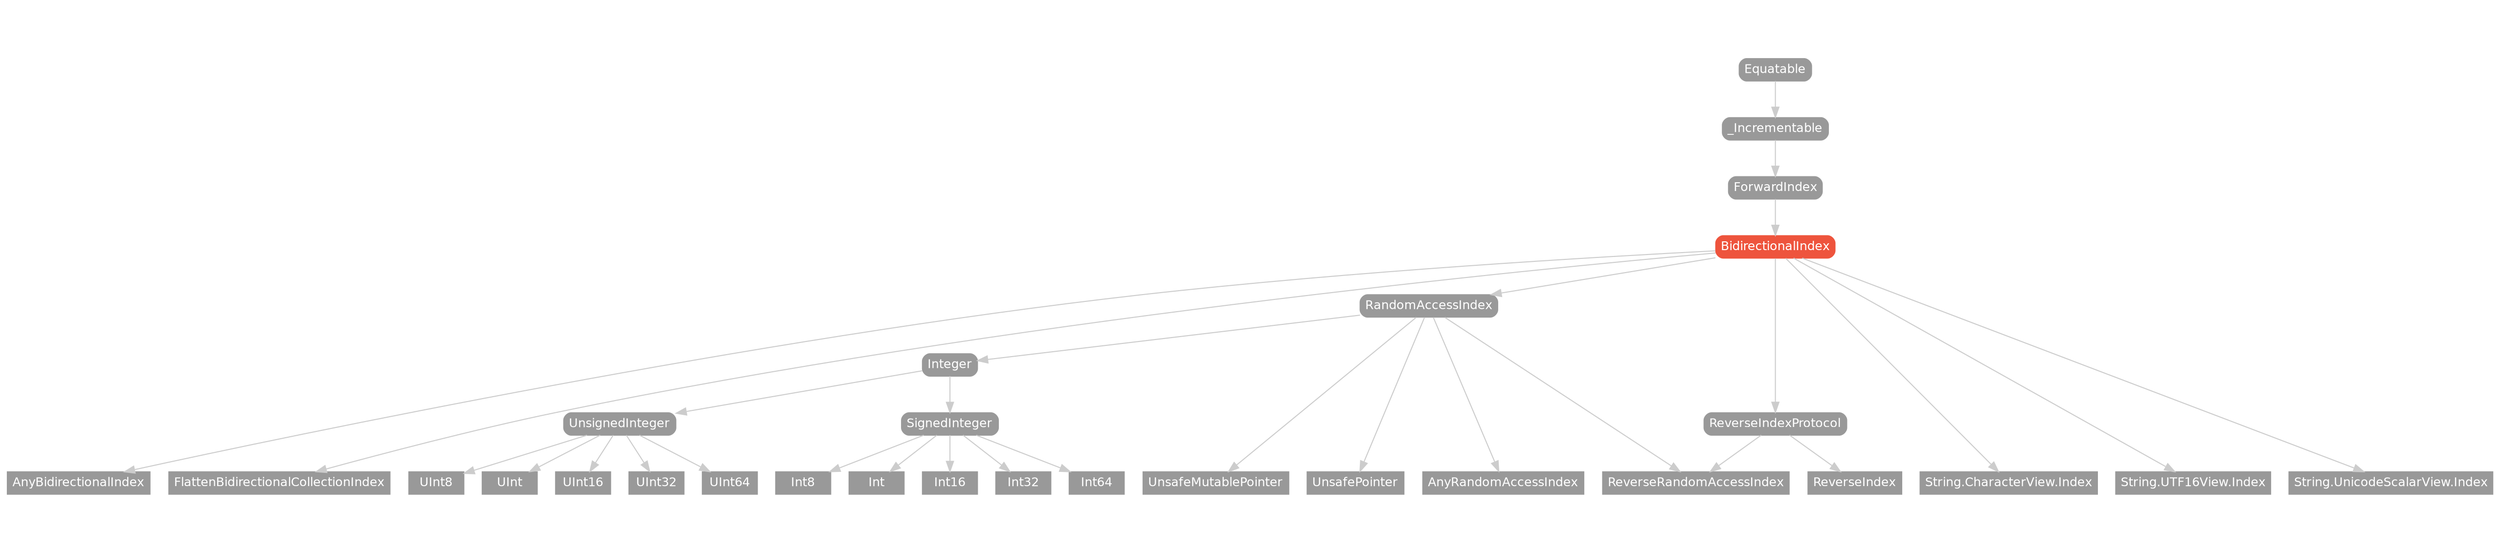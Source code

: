 strict digraph "BidirectionalIndex - Type Hierarchy - SwiftDoc.org" {
    pad="0.1,0.8"
    node [shape=box, style="filled,rounded", color="#999999", fillcolor="#999999", fontcolor=white, fontname=Helvetica, fontnames="Helvetica,sansserif", fontsize=12, margin="0.07,0.05", height="0.3"]
    edge [color="#cccccc"]
    "AnyBidirectionalIndex" [URL="/type/AnyBidirectionalIndex/hierarchy/", style=filled]
    "AnyRandomAccessIndex" [URL="/type/AnyRandomAccessIndex/hierarchy/", style=filled]
    "BidirectionalIndex" [URL="/protocol/BidirectionalIndex/", style="filled,rounded", fillcolor="#ee543d", color="#ee543d"]
    "Equatable" [URL="/protocol/Equatable/hierarchy/"]
    "FlattenBidirectionalCollectionIndex" [URL="/type/FlattenBidirectionalCollectionIndex/hierarchy/", style=filled]
    "ForwardIndex" [URL="/protocol/ForwardIndex/hierarchy/"]
    "Int" [URL="/type/Int/hierarchy/", style=filled]
    "Int16" [URL="/type/Int16/hierarchy/", style=filled]
    "Int32" [URL="/type/Int32/hierarchy/", style=filled]
    "Int64" [URL="/type/Int64/hierarchy/", style=filled]
    "Int8" [URL="/type/Int8/hierarchy/", style=filled]
    "Integer" [URL="/protocol/Integer/hierarchy/"]
    "RandomAccessIndex" [URL="/protocol/RandomAccessIndex/hierarchy/"]
    "ReverseIndex" [URL="/type/ReverseIndex/hierarchy/", style=filled]
    "ReverseIndexProtocol" [URL="/protocol/ReverseIndexProtocol/hierarchy/"]
    "ReverseRandomAccessIndex" [URL="/type/ReverseRandomAccessIndex/hierarchy/", style=filled]
    "SignedInteger" [URL="/protocol/SignedInteger/hierarchy/"]
    "String.CharacterView.Index" [URL="/type/String.CharacterView.Index/hierarchy/", style=filled]
    "String.UTF16View.Index" [URL="/type/String.UTF16View.Index/hierarchy/", style=filled]
    "String.UnicodeScalarView.Index" [URL="/type/String.UnicodeScalarView.Index/hierarchy/", style=filled]
    "UInt" [URL="/type/UInt/hierarchy/", style=filled]
    "UInt16" [URL="/type/UInt16/hierarchy/", style=filled]
    "UInt32" [URL="/type/UInt32/hierarchy/", style=filled]
    "UInt64" [URL="/type/UInt64/hierarchy/", style=filled]
    "UInt8" [URL="/type/UInt8/hierarchy/", style=filled]
    "UnsafeMutablePointer" [URL="/type/UnsafeMutablePointer/hierarchy/", style=filled]
    "UnsafePointer" [URL="/type/UnsafePointer/hierarchy/", style=filled]
    "UnsignedInteger" [URL="/protocol/UnsignedInteger/hierarchy/"]
    "_Incrementable" [URL="/protocol/_Incrementable/hierarchy/"]    "BidirectionalIndex" -> "AnyBidirectionalIndex"
    "BidirectionalIndex" -> "FlattenBidirectionalCollectionIndex"
    "BidirectionalIndex" -> "RandomAccessIndex"
    "BidirectionalIndex" -> "ReverseIndexProtocol"
    "BidirectionalIndex" -> "String.CharacterView.Index"
    "BidirectionalIndex" -> "String.UnicodeScalarView.Index"
    "BidirectionalIndex" -> "String.UTF16View.Index"
    "RandomAccessIndex" -> "AnyRandomAccessIndex"
    "RandomAccessIndex" -> "Integer"
    "RandomAccessIndex" -> "ReverseRandomAccessIndex"
    "RandomAccessIndex" -> "UnsafeMutablePointer"
    "RandomAccessIndex" -> "UnsafePointer"
    "Integer" -> "SignedInteger"
    "Integer" -> "UnsignedInteger"
    "SignedInteger" -> "Int"
    "SignedInteger" -> "Int16"
    "SignedInteger" -> "Int32"
    "SignedInteger" -> "Int64"
    "SignedInteger" -> "Int8"
    "UnsignedInteger" -> "UInt"
    "UnsignedInteger" -> "UInt16"
    "UnsignedInteger" -> "UInt32"
    "UnsignedInteger" -> "UInt64"
    "UnsignedInteger" -> "UInt8"
    "ReverseIndexProtocol" -> "ReverseIndex"
    "ReverseIndexProtocol" -> "ReverseRandomAccessIndex"
    "ForwardIndex" -> "BidirectionalIndex"
    "_Incrementable" -> "ForwardIndex"
    "Equatable" -> "_Incrementable"
    subgraph Types {
        rank = max; "AnyBidirectionalIndex"; "FlattenBidirectionalCollectionIndex"; "String.CharacterView.Index"; "String.UnicodeScalarView.Index"; "String.UTF16View.Index"; "AnyRandomAccessIndex"; "ReverseRandomAccessIndex"; "UnsafeMutablePointer"; "UnsafePointer"; "Int"; "Int16"; "Int32"; "Int64"; "Int8"; "UInt"; "UInt16"; "UInt32"; "UInt64"; "UInt8"; "ReverseIndex";
    }
}